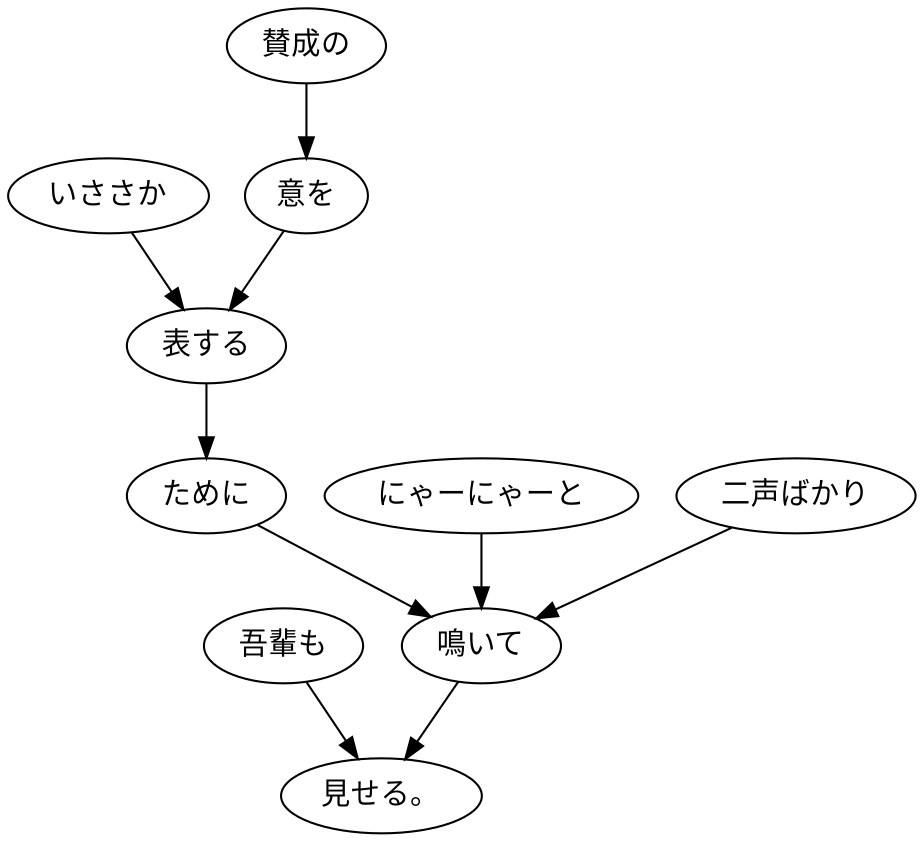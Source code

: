 digraph graph2027 {
	node0 [label="吾輩も"];
	node1 [label="いささか"];
	node2 [label="賛成の"];
	node3 [label="意を"];
	node4 [label="表する"];
	node5 [label="ために"];
	node6 [label="にゃーにゃーと"];
	node7 [label="二声ばかり"];
	node8 [label="鳴いて"];
	node9 [label="見せる。"];
	node0 -> node9;
	node1 -> node4;
	node2 -> node3;
	node3 -> node4;
	node4 -> node5;
	node5 -> node8;
	node6 -> node8;
	node7 -> node8;
	node8 -> node9;
}
